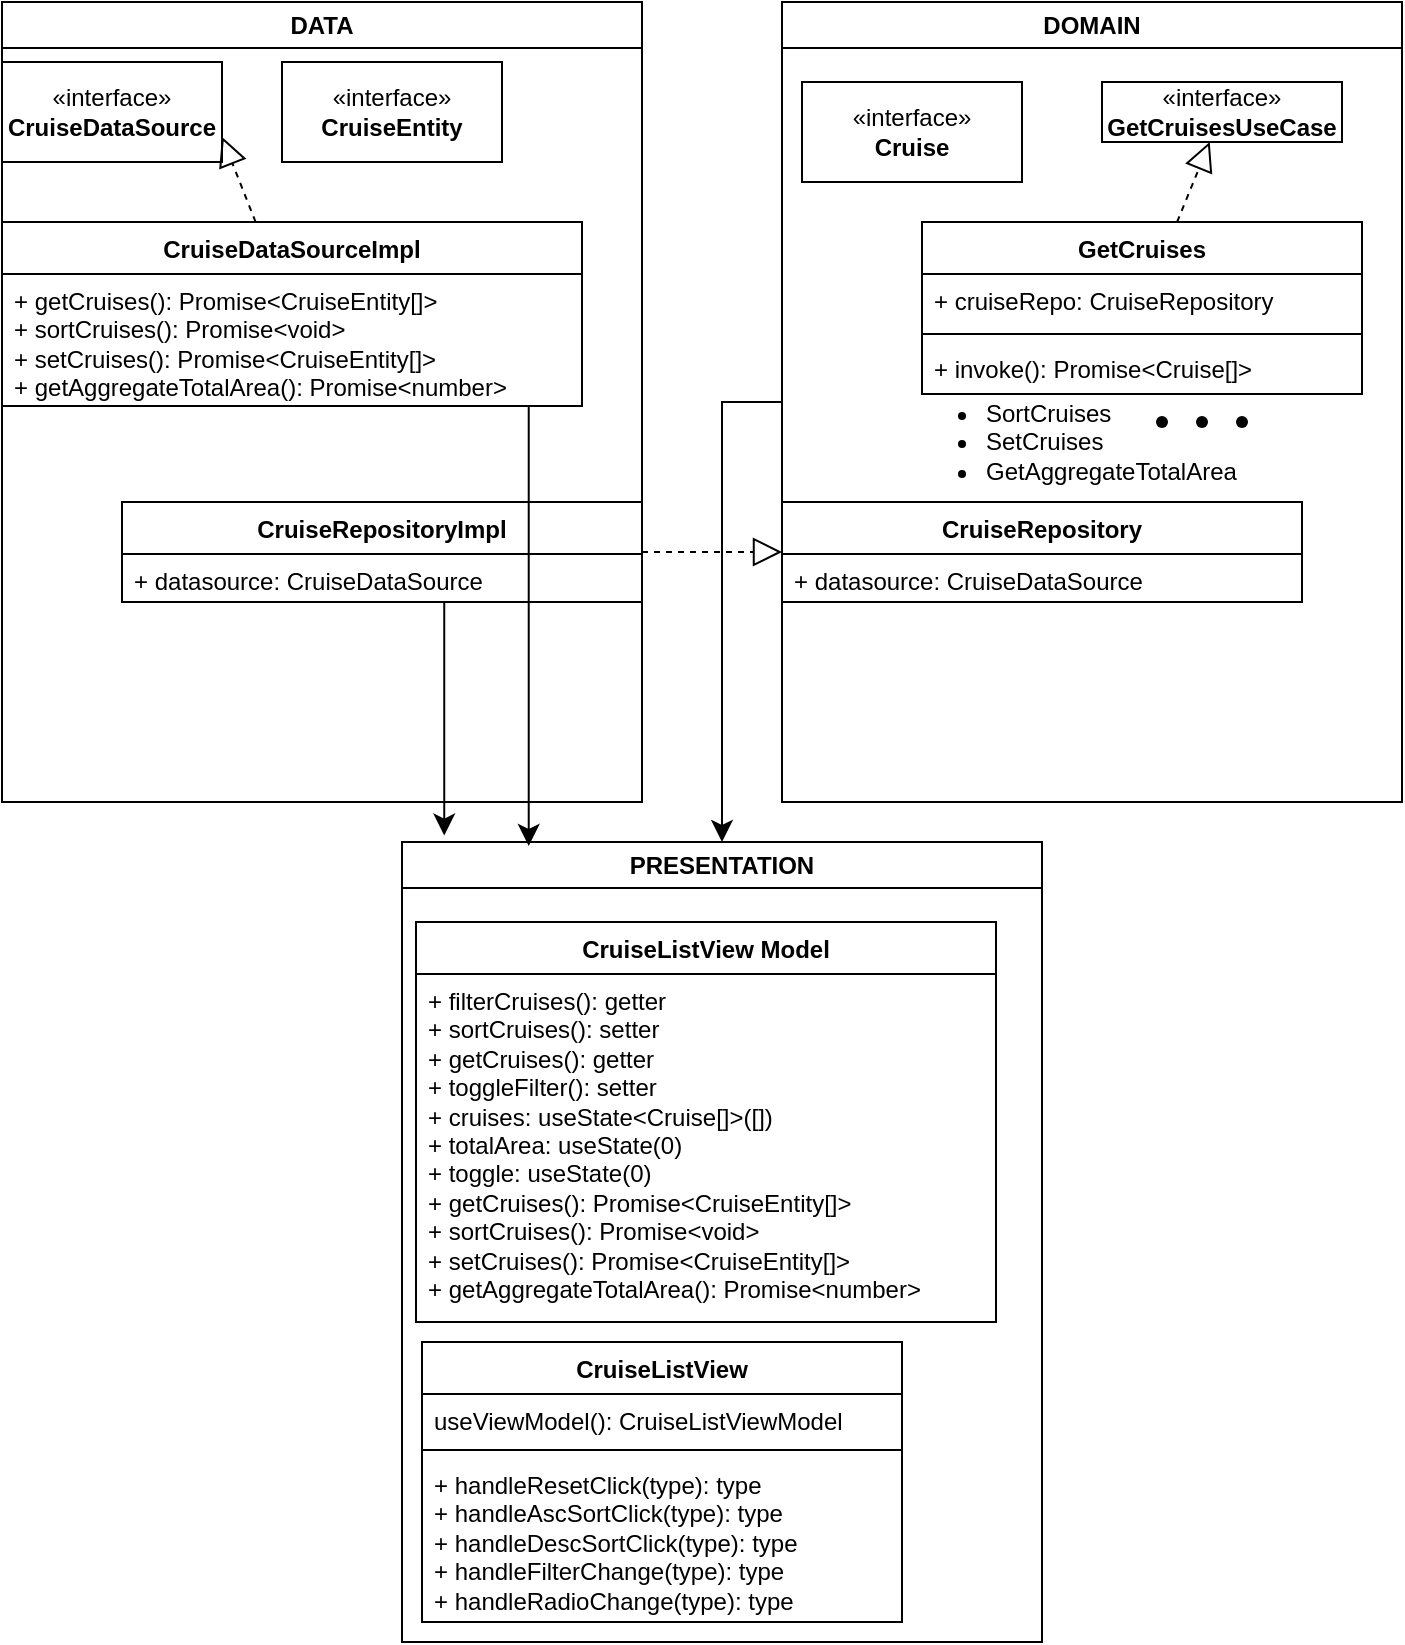 <mxfile version="24.7.6">
  <diagram id="C5RBs43oDa-KdzZeNtuy" name="Page-1">
    <mxGraphModel dx="723" dy="799" grid="1" gridSize="10" guides="1" tooltips="1" connect="1" arrows="1" fold="1" page="1" pageScale="1" pageWidth="827" pageHeight="1169" math="0" shadow="0">
      <root>
        <mxCell id="WIyWlLk6GJQsqaUBKTNV-0" />
        <mxCell id="WIyWlLk6GJQsqaUBKTNV-1" parent="WIyWlLk6GJQsqaUBKTNV-0" />
        <mxCell id="IhmCZeDQ-HOPJmqMbbNZ-0" value="DATA" style="swimlane;whiteSpace=wrap;html=1;" vertex="1" parent="WIyWlLk6GJQsqaUBKTNV-1">
          <mxGeometry x="60" y="120" width="320" height="400" as="geometry" />
        </mxCell>
        <mxCell id="IhmCZeDQ-HOPJmqMbbNZ-1" value="«interface»&lt;br&gt;&lt;b&gt;CruiseDataSource&lt;/b&gt;" style="html=1;whiteSpace=wrap;" vertex="1" parent="IhmCZeDQ-HOPJmqMbbNZ-0">
          <mxGeometry y="30" width="110" height="50" as="geometry" />
        </mxCell>
        <mxCell id="IhmCZeDQ-HOPJmqMbbNZ-3" value="&lt;b&gt;CruiseDataSourceImpl&lt;/b&gt;" style="swimlane;fontStyle=1;align=center;verticalAlign=top;childLayout=stackLayout;horizontal=1;startSize=26;horizontalStack=0;resizeParent=1;resizeParentMax=0;resizeLast=0;collapsible=1;marginBottom=0;whiteSpace=wrap;html=1;" vertex="1" parent="IhmCZeDQ-HOPJmqMbbNZ-0">
          <mxGeometry y="110" width="290" height="92" as="geometry" />
        </mxCell>
        <mxCell id="IhmCZeDQ-HOPJmqMbbNZ-6" value="+ getCruises():&amp;nbsp;Promise&amp;lt;CruiseEntity[]&amp;gt;&lt;div&gt;+ sortCruises(): Promise&amp;lt;void&amp;gt;&lt;/div&gt;&lt;div&gt;+ setCruises(): Promise&amp;lt;CruiseEntity[]&amp;gt;&lt;/div&gt;&lt;div&gt;+ getAggregateTotalArea(): Promise&amp;lt;number&amp;gt;&lt;/div&gt;" style="text;strokeColor=none;fillColor=none;align=left;verticalAlign=top;spacingLeft=4;spacingRight=4;overflow=hidden;rotatable=0;points=[[0,0.5],[1,0.5]];portConstraint=eastwest;whiteSpace=wrap;html=1;" vertex="1" parent="IhmCZeDQ-HOPJmqMbbNZ-3">
          <mxGeometry y="26" width="290" height="66" as="geometry" />
        </mxCell>
        <mxCell id="IhmCZeDQ-HOPJmqMbbNZ-7" value="CruiseRepositoryImpl" style="swimlane;fontStyle=1;align=center;verticalAlign=top;childLayout=stackLayout;horizontal=1;startSize=26;horizontalStack=0;resizeParent=1;resizeParentMax=0;resizeLast=0;collapsible=1;marginBottom=0;whiteSpace=wrap;html=1;" vertex="1" parent="IhmCZeDQ-HOPJmqMbbNZ-0">
          <mxGeometry x="60" y="250" width="260" height="50" as="geometry" />
        </mxCell>
        <mxCell id="IhmCZeDQ-HOPJmqMbbNZ-10" value="+ datasource: CruiseDataSource" style="text;strokeColor=none;fillColor=none;align=left;verticalAlign=top;spacingLeft=4;spacingRight=4;overflow=hidden;rotatable=0;points=[[0,0.5],[1,0.5]];portConstraint=eastwest;whiteSpace=wrap;html=1;" vertex="1" parent="IhmCZeDQ-HOPJmqMbbNZ-7">
          <mxGeometry y="26" width="260" height="24" as="geometry" />
        </mxCell>
        <mxCell id="IhmCZeDQ-HOPJmqMbbNZ-17" value="" style="endArrow=block;dashed=1;endFill=0;endSize=12;html=1;rounded=0;entryX=1;entryY=0.75;entryDx=0;entryDy=0;" edge="1" parent="IhmCZeDQ-HOPJmqMbbNZ-0" source="IhmCZeDQ-HOPJmqMbbNZ-3" target="IhmCZeDQ-HOPJmqMbbNZ-1">
          <mxGeometry width="160" relative="1" as="geometry">
            <mxPoint x="300" y="260" as="sourcePoint" />
            <mxPoint x="460" y="260" as="targetPoint" />
          </mxGeometry>
        </mxCell>
        <mxCell id="IhmCZeDQ-HOPJmqMbbNZ-23" value="«interface»&lt;br&gt;&lt;b&gt;CruiseEntity&lt;/b&gt;" style="html=1;whiteSpace=wrap;" vertex="1" parent="IhmCZeDQ-HOPJmqMbbNZ-0">
          <mxGeometry x="140" y="30" width="110" height="50" as="geometry" />
        </mxCell>
        <mxCell id="IhmCZeDQ-HOPJmqMbbNZ-16" value="DOMAIN" style="swimlane;whiteSpace=wrap;html=1;" vertex="1" parent="WIyWlLk6GJQsqaUBKTNV-1">
          <mxGeometry x="450" y="120" width="310" height="400" as="geometry" />
        </mxCell>
        <mxCell id="IhmCZeDQ-HOPJmqMbbNZ-18" value="CruiseRepository" style="swimlane;fontStyle=1;align=center;verticalAlign=top;childLayout=stackLayout;horizontal=1;startSize=26;horizontalStack=0;resizeParent=1;resizeParentMax=0;resizeLast=0;collapsible=1;marginBottom=0;whiteSpace=wrap;html=1;" vertex="1" parent="IhmCZeDQ-HOPJmqMbbNZ-16">
          <mxGeometry y="250" width="260" height="50" as="geometry" />
        </mxCell>
        <mxCell id="IhmCZeDQ-HOPJmqMbbNZ-19" value="+ datasource: CruiseDataSource" style="text;strokeColor=none;fillColor=none;align=left;verticalAlign=top;spacingLeft=4;spacingRight=4;overflow=hidden;rotatable=0;points=[[0,0.5],[1,0.5]];portConstraint=eastwest;whiteSpace=wrap;html=1;" vertex="1" parent="IhmCZeDQ-HOPJmqMbbNZ-18">
          <mxGeometry y="26" width="260" height="24" as="geometry" />
        </mxCell>
        <mxCell id="IhmCZeDQ-HOPJmqMbbNZ-21" value="«interface»&lt;br&gt;&lt;b&gt;Cruise&lt;/b&gt;" style="html=1;whiteSpace=wrap;" vertex="1" parent="IhmCZeDQ-HOPJmqMbbNZ-16">
          <mxGeometry x="10" y="40" width="110" height="50" as="geometry" />
        </mxCell>
        <mxCell id="IhmCZeDQ-HOPJmqMbbNZ-22" value="«interface»&lt;br&gt;&lt;b&gt;GetCruisesUseCase&lt;/b&gt;" style="html=1;whiteSpace=wrap;" vertex="1" parent="IhmCZeDQ-HOPJmqMbbNZ-16">
          <mxGeometry x="160" y="40" width="120" height="30" as="geometry" />
        </mxCell>
        <mxCell id="IhmCZeDQ-HOPJmqMbbNZ-24" value="GetCruises" style="swimlane;fontStyle=1;align=center;verticalAlign=top;childLayout=stackLayout;horizontal=1;startSize=26;horizontalStack=0;resizeParent=1;resizeParentMax=0;resizeLast=0;collapsible=1;marginBottom=0;whiteSpace=wrap;html=1;" vertex="1" parent="IhmCZeDQ-HOPJmqMbbNZ-16">
          <mxGeometry x="70" y="110" width="220" height="86" as="geometry" />
        </mxCell>
        <mxCell id="IhmCZeDQ-HOPJmqMbbNZ-25" value="+ cruiseRepo: CruiseRepository" style="text;strokeColor=none;fillColor=none;align=left;verticalAlign=top;spacingLeft=4;spacingRight=4;overflow=hidden;rotatable=0;points=[[0,0.5],[1,0.5]];portConstraint=eastwest;whiteSpace=wrap;html=1;" vertex="1" parent="IhmCZeDQ-HOPJmqMbbNZ-24">
          <mxGeometry y="26" width="220" height="26" as="geometry" />
        </mxCell>
        <mxCell id="IhmCZeDQ-HOPJmqMbbNZ-26" value="" style="line;strokeWidth=1;fillColor=none;align=left;verticalAlign=middle;spacingTop=-1;spacingLeft=3;spacingRight=3;rotatable=0;labelPosition=right;points=[];portConstraint=eastwest;strokeColor=inherit;" vertex="1" parent="IhmCZeDQ-HOPJmqMbbNZ-24">
          <mxGeometry y="52" width="220" height="8" as="geometry" />
        </mxCell>
        <mxCell id="IhmCZeDQ-HOPJmqMbbNZ-27" value="+ invoke(): Promise&amp;lt;Cruise[]&amp;gt;" style="text;strokeColor=none;fillColor=none;align=left;verticalAlign=top;spacingLeft=4;spacingRight=4;overflow=hidden;rotatable=0;points=[[0,0.5],[1,0.5]];portConstraint=eastwest;whiteSpace=wrap;html=1;" vertex="1" parent="IhmCZeDQ-HOPJmqMbbNZ-24">
          <mxGeometry y="60" width="220" height="26" as="geometry" />
        </mxCell>
        <mxCell id="IhmCZeDQ-HOPJmqMbbNZ-28" value="" style="endArrow=block;dashed=1;endFill=0;endSize=12;html=1;rounded=0;" edge="1" parent="IhmCZeDQ-HOPJmqMbbNZ-16" source="IhmCZeDQ-HOPJmqMbbNZ-24" target="IhmCZeDQ-HOPJmqMbbNZ-22">
          <mxGeometry width="160" relative="1" as="geometry">
            <mxPoint x="-60" y="285" as="sourcePoint" />
            <mxPoint x="10" y="285" as="targetPoint" />
          </mxGeometry>
        </mxCell>
        <mxCell id="IhmCZeDQ-HOPJmqMbbNZ-29" value="" style="shape=waypoint;sketch=0;fillStyle=solid;size=6;pointerEvents=1;points=[];fillColor=none;resizable=0;rotatable=0;perimeter=centerPerimeter;snapToPoint=1;" vertex="1" parent="IhmCZeDQ-HOPJmqMbbNZ-16">
          <mxGeometry x="180" y="200" width="20" height="20" as="geometry" />
        </mxCell>
        <mxCell id="IhmCZeDQ-HOPJmqMbbNZ-30" value="" style="shape=waypoint;sketch=0;fillStyle=solid;size=6;pointerEvents=1;points=[];fillColor=none;resizable=0;rotatable=0;perimeter=centerPerimeter;snapToPoint=1;" vertex="1" parent="IhmCZeDQ-HOPJmqMbbNZ-16">
          <mxGeometry x="200" y="200" width="20" height="20" as="geometry" />
        </mxCell>
        <mxCell id="IhmCZeDQ-HOPJmqMbbNZ-31" value="" style="shape=waypoint;sketch=0;fillStyle=solid;size=6;pointerEvents=1;points=[];fillColor=none;resizable=0;rotatable=0;perimeter=centerPerimeter;snapToPoint=1;" vertex="1" parent="IhmCZeDQ-HOPJmqMbbNZ-16">
          <mxGeometry x="220" y="200" width="20" height="20" as="geometry" />
        </mxCell>
        <mxCell id="IhmCZeDQ-HOPJmqMbbNZ-34" value="&lt;ul&gt;&lt;li&gt;&lt;span style=&quot;background-color: initial;&quot;&gt;SortCruises&lt;/span&gt;&lt;/li&gt;&lt;li&gt;&lt;span style=&quot;background-color: initial;&quot;&gt;SetCruises&lt;/span&gt;&lt;/li&gt;&lt;li&gt;GetAggregateTotalArea&amp;nbsp;&lt;/li&gt;&lt;/ul&gt;" style="text;strokeColor=none;fillColor=none;html=1;whiteSpace=wrap;verticalAlign=middle;overflow=hidden;" vertex="1" parent="IhmCZeDQ-HOPJmqMbbNZ-16">
          <mxGeometry x="60" y="180" width="170" height="80" as="geometry" />
        </mxCell>
        <mxCell id="IhmCZeDQ-HOPJmqMbbNZ-20" value="" style="endArrow=block;dashed=1;endFill=0;endSize=12;html=1;rounded=0;" edge="1" parent="WIyWlLk6GJQsqaUBKTNV-1" source="IhmCZeDQ-HOPJmqMbbNZ-7" target="IhmCZeDQ-HOPJmqMbbNZ-18">
          <mxGeometry width="160" relative="1" as="geometry">
            <mxPoint x="197" y="240" as="sourcePoint" />
            <mxPoint x="180" y="198" as="targetPoint" />
          </mxGeometry>
        </mxCell>
        <mxCell id="IhmCZeDQ-HOPJmqMbbNZ-37" value="PRESENTATION" style="swimlane;whiteSpace=wrap;html=1;" vertex="1" parent="WIyWlLk6GJQsqaUBKTNV-1">
          <mxGeometry x="260" y="540" width="320" height="400" as="geometry" />
        </mxCell>
        <mxCell id="IhmCZeDQ-HOPJmqMbbNZ-39" value="&lt;b&gt;CruiseListView Model&lt;/b&gt;" style="swimlane;fontStyle=1;align=center;verticalAlign=top;childLayout=stackLayout;horizontal=1;startSize=26;horizontalStack=0;resizeParent=1;resizeParentMax=0;resizeLast=0;collapsible=1;marginBottom=0;whiteSpace=wrap;html=1;" vertex="1" parent="IhmCZeDQ-HOPJmqMbbNZ-37">
          <mxGeometry x="7" y="40" width="290" height="200" as="geometry" />
        </mxCell>
        <mxCell id="IhmCZeDQ-HOPJmqMbbNZ-40" value="&lt;div&gt;+ filterCruises(): getter&lt;div&gt;+ sortCruises(): setter&lt;/div&gt;&lt;div&gt;+ getCruises(): getter&lt;div&gt;+ toggleFilter(): setter&lt;/div&gt;&lt;/div&gt;&lt;div&gt;+ cruises:&amp;nbsp;useState&amp;lt;Cruise[]&amp;gt;([])&lt;div&gt;+ totalArea:&amp;nbsp;useState(0)&lt;/div&gt;&lt;/div&gt;&lt;div&gt;+ toggle:&amp;nbsp;useState(0)&lt;/div&gt;&lt;/div&gt;+ getCruises():&amp;nbsp;Promise&amp;lt;CruiseEntity[]&amp;gt;&lt;div&gt;+ sortCruises(): Promise&amp;lt;void&amp;gt;&lt;/div&gt;&lt;div&gt;+ setCruises(): Promise&amp;lt;CruiseEntity[]&amp;gt;&lt;/div&gt;&lt;div&gt;+ getAggregateTotalArea(): Promise&amp;lt;number&amp;gt;&lt;/div&gt;" style="text;strokeColor=none;fillColor=none;align=left;verticalAlign=top;spacingLeft=4;spacingRight=4;overflow=hidden;rotatable=0;points=[[0,0.5],[1,0.5]];portConstraint=eastwest;whiteSpace=wrap;html=1;" vertex="1" parent="IhmCZeDQ-HOPJmqMbbNZ-39">
          <mxGeometry y="26" width="290" height="174" as="geometry" />
        </mxCell>
        <mxCell id="IhmCZeDQ-HOPJmqMbbNZ-45" value="CruiseListView" style="swimlane;fontStyle=1;align=center;verticalAlign=top;childLayout=stackLayout;horizontal=1;startSize=26;horizontalStack=0;resizeParent=1;resizeParentMax=0;resizeLast=0;collapsible=1;marginBottom=0;whiteSpace=wrap;html=1;" vertex="1" parent="IhmCZeDQ-HOPJmqMbbNZ-37">
          <mxGeometry x="10" y="250" width="240" height="140" as="geometry" />
        </mxCell>
        <mxCell id="IhmCZeDQ-HOPJmqMbbNZ-46" value="useViewModel(): CruiseListViewModel" style="text;strokeColor=none;fillColor=none;align=left;verticalAlign=top;spacingLeft=4;spacingRight=4;overflow=hidden;rotatable=0;points=[[0,0.5],[1,0.5]];portConstraint=eastwest;whiteSpace=wrap;html=1;" vertex="1" parent="IhmCZeDQ-HOPJmqMbbNZ-45">
          <mxGeometry y="26" width="240" height="24" as="geometry" />
        </mxCell>
        <mxCell id="IhmCZeDQ-HOPJmqMbbNZ-47" value="" style="line;strokeWidth=1;fillColor=none;align=left;verticalAlign=middle;spacingTop=-1;spacingLeft=3;spacingRight=3;rotatable=0;labelPosition=right;points=[];portConstraint=eastwest;strokeColor=inherit;" vertex="1" parent="IhmCZeDQ-HOPJmqMbbNZ-45">
          <mxGeometry y="50" width="240" height="8" as="geometry" />
        </mxCell>
        <mxCell id="IhmCZeDQ-HOPJmqMbbNZ-48" value="+ handleResetClick(type): type&lt;div&gt;+&amp;nbsp;handleAscSortClick&lt;span style=&quot;color: rgba(0, 0, 0, 0); font-family: monospace; font-size: 0px; text-wrap-mode: nowrap;&quot;&gt;%3CmxGraphModel%3E%3Croot%3E%3CmxCell%20id%3D%220%22%2F%3E%3CmxCell%20id%3D%221%22%20parent%3D%220%22%2F%3E%3CmxCell%20id%3D%222%22%20value%3D%22%2B%20handleResetClick(type)%3A%20type%26lt%3Bdiv%26gt%3B%2B%20handleResetClick(type)%3A%20type%26lt%3B%2Fdiv%26gt%3B%26lt%3Bdiv%26gt%3B%2B%20handleResetClick(type)%3A%20type%26lt%3B%2Fdiv%26gt%3B%26lt%3Bdiv%26gt%3B%2B%20handleResetClick(type)%3A%20type%26lt%3B%2Fdiv%26gt%3B%26lt%3Bdiv%26gt%3B%2B%20handleResetClick(type)%3A%20type%26lt%3B%2Fdiv%26gt%3B%22%20style%3D%22text%3BstrokeColor%3Dnone%3BfillColor%3Dnone%3Balign%3Dleft%3BverticalAlign%3Dtop%3BspacingLeft%3D4%3BspacingRight%3D4%3Boverflow%3Dhidden%3Brotatable%3D0%3Bpoints%3D%5B%5B0%2C0.5%5D%2C%5B1%2C0.5%5D%5D%3BportConstraint%3Deastwest%3BwhiteSpace%3Dwrap%3Bhtml%3D1%3B%22%20vertex%3D%221%22%20parent%3D%221%22%3E%3CmxGeometry%20x%3D%22260%22%20y%3D%22838%22%20width%3D%22210%22%20height%3D%22102%22%20as%3D%22geometry%22%2F%3E%3C%2FmxCell%3E%3C%2Froot%3E%3C%2FmxGraphModel%3E&lt;/span&gt;&lt;span style=&quot;color: rgba(0, 0, 0, 0); font-family: monospace; font-size: 0px; text-wrap-mode: nowrap; background-color: initial;&quot;&gt;%3CmxGraphModel%3E%3Croot%3E%3CmxCell%20id%3D%220%22%2F%3E%3CmxCell%20id%3D%221%22%20parent%3D%220%22%2F%3E%3CmxCell%20id%3D%222%22%20value%3D%22%2B%20handleResetClick(type)%3A%20type%26lt%3Bdiv%26gt%3B%2B%20handleResetClick(type)%3A%20type%26lt%3B%2Fdiv%26gt%3B%26lt%3Bdiv%26gt%3B%2B%20handleResetClick(type)%3A%20type%26lt%3B%2Fdiv%26gt%3B%26lt%3Bdiv%26gt%3B%2B%20handleResetClick(type)%3A%20type%26lt%3B%2Fdiv%26gt%3B%26lt%3Bdiv%26gt%3B%2B%20handleResetClick(type)%3A%20type%26lt%3B%2Fdiv%26gt%3B%22%20style%3D%22text%3BstrokeColor%3Dnone%3BfillColor%3Dnone%3Balign%3Dleft%3BverticalAlign%3Dtop%3BspacingLeft%3D4%3BspacingRight%3D4%3Boverflow%3Dhidden%3Brotatable%3D0%3Bpoints%3D%5B%5B0%2C0.5%5D%2C%5B1%2C0.5%5D%5D%3BportConstraint%3Deastwest%3BwhiteSpace%3Dwrap%3Bhtml%3D1%3B%22%20vertex%3D%221%22%20parent%3D%221%22%3E%3CmxGeometry%20x%3D%22260%22%20y%3D%22838%22%20width%3D%22210%22%20height%3D%22102%22%20as%3D%22geometry%22%2F%3E%3C%2FmxCell%3E%3C%2Froot%3E%3C%2FmxGraphModel%3E&lt;/span&gt;&lt;span style=&quot;background-color: initial;&quot;&gt;(type): type&lt;/span&gt;&lt;/div&gt;&lt;div&gt;+ handleDescSortClick(type): type&lt;/div&gt;&lt;div&gt;+ handleFilterChange(type): type&lt;/div&gt;&lt;div&gt;+ handleRadioChange(type): type&lt;/div&gt;" style="text;strokeColor=none;fillColor=none;align=left;verticalAlign=top;spacingLeft=4;spacingRight=4;overflow=hidden;rotatable=0;points=[[0,0.5],[1,0.5]];portConstraint=eastwest;whiteSpace=wrap;html=1;" vertex="1" parent="IhmCZeDQ-HOPJmqMbbNZ-45">
          <mxGeometry y="58" width="240" height="82" as="geometry" />
        </mxCell>
        <mxCell id="IhmCZeDQ-HOPJmqMbbNZ-49" value="" style="edgeStyle=segmentEdgeStyle;endArrow=classic;html=1;curved=0;rounded=0;endSize=8;startSize=8;" edge="1" parent="WIyWlLk6GJQsqaUBKTNV-1" source="IhmCZeDQ-HOPJmqMbbNZ-16" target="IhmCZeDQ-HOPJmqMbbNZ-37">
          <mxGeometry width="50" height="50" relative="1" as="geometry">
            <mxPoint x="370" y="530" as="sourcePoint" />
            <mxPoint x="420" y="480" as="targetPoint" />
          </mxGeometry>
        </mxCell>
        <mxCell id="IhmCZeDQ-HOPJmqMbbNZ-50" value="" style="edgeStyle=segmentEdgeStyle;endArrow=classic;html=1;curved=0;rounded=0;endSize=8;startSize=8;entryX=0.066;entryY=-0.008;entryDx=0;entryDy=0;entryPerimeter=0;" edge="1" parent="WIyWlLk6GJQsqaUBKTNV-1" source="IhmCZeDQ-HOPJmqMbbNZ-7" target="IhmCZeDQ-HOPJmqMbbNZ-37">
          <mxGeometry width="50" height="50" relative="1" as="geometry">
            <mxPoint x="460" y="330" as="sourcePoint" />
            <mxPoint x="430" y="550" as="targetPoint" />
          </mxGeometry>
        </mxCell>
        <mxCell id="IhmCZeDQ-HOPJmqMbbNZ-51" value="" style="edgeStyle=segmentEdgeStyle;endArrow=classic;html=1;curved=0;rounded=0;endSize=8;startSize=8;entryX=0.198;entryY=0.005;entryDx=0;entryDy=0;entryPerimeter=0;" edge="1" parent="WIyWlLk6GJQsqaUBKTNV-1" source="IhmCZeDQ-HOPJmqMbbNZ-3" target="IhmCZeDQ-HOPJmqMbbNZ-37">
          <mxGeometry width="50" height="50" relative="1" as="geometry">
            <mxPoint x="291" y="430" as="sourcePoint" />
            <mxPoint x="291" y="547" as="targetPoint" />
          </mxGeometry>
        </mxCell>
      </root>
    </mxGraphModel>
  </diagram>
</mxfile>
